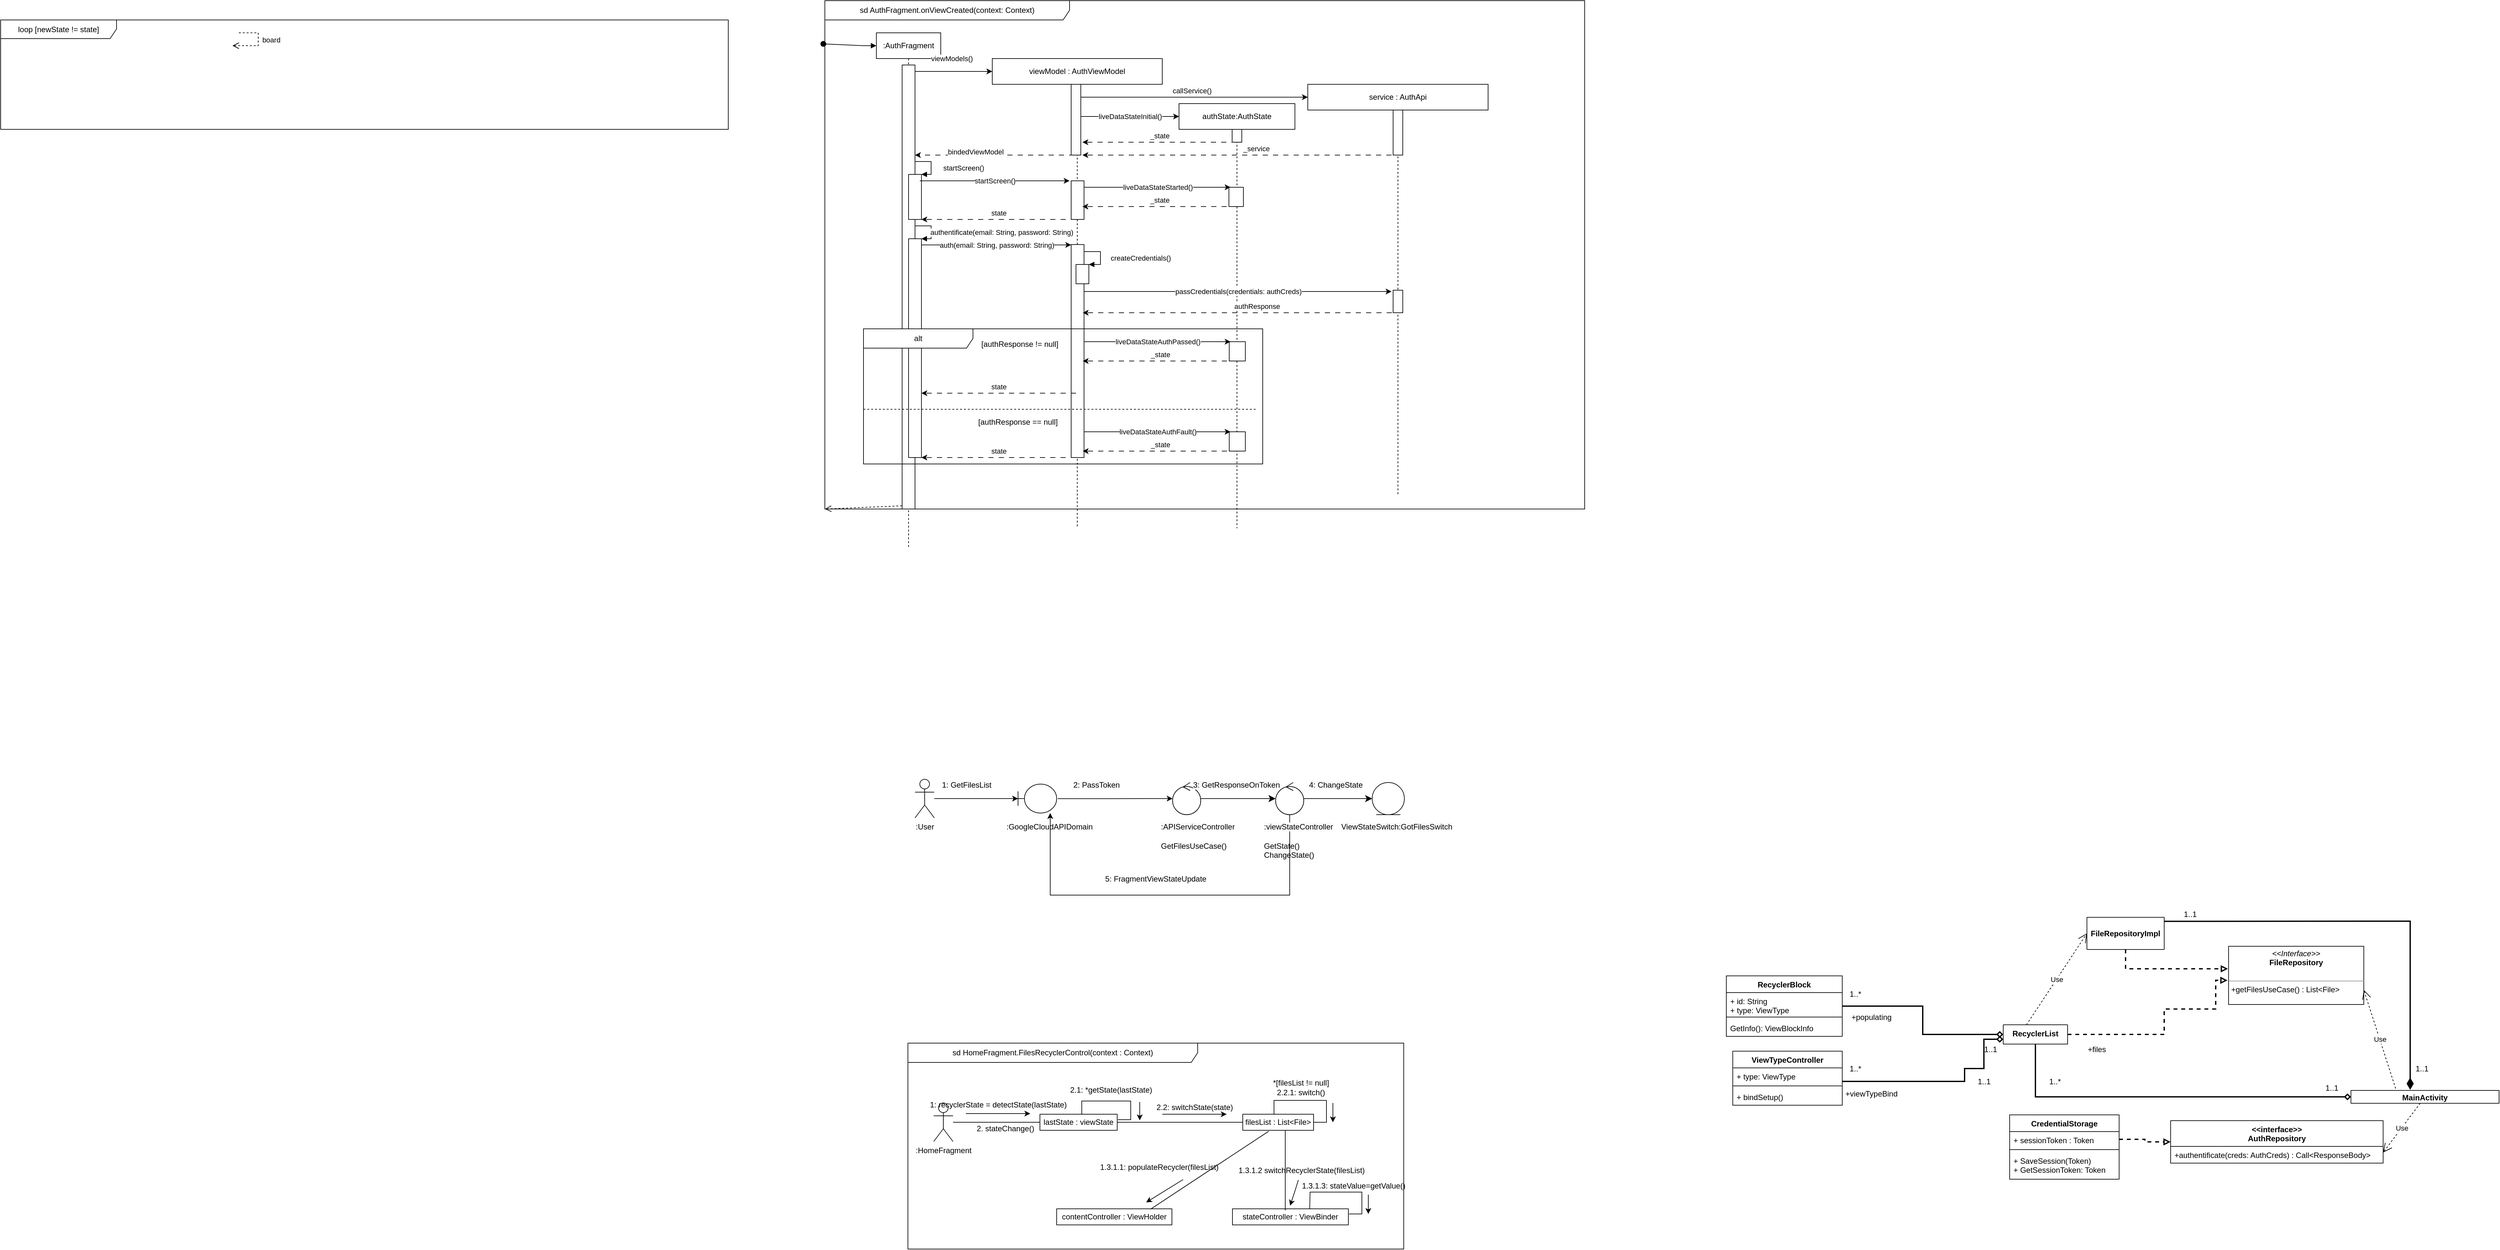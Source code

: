 <mxfile version="24.4.10" type="github">
  <diagram name="Страница — 1" id="xoXbsZnpp-vF64kwaRdj">
    <mxGraphModel dx="3114" dy="1683" grid="1" gridSize="10" guides="1" tooltips="1" connect="1" arrows="1" fold="1" page="1" pageScale="1" pageWidth="827" pageHeight="1169" math="0" shadow="0">
      <root>
        <mxCell id="0" />
        <mxCell id="1" parent="0" />
        <mxCell id="s2avc_tAZB6VK-7WS8gM-2" value=":AuthFragment" style="shape=umlLifeline;perimeter=lifelinePerimeter;whiteSpace=wrap;html=1;container=1;dropTarget=0;collapsible=0;recursiveResize=0;outlineConnect=0;portConstraint=eastwest;newEdgeStyle={&quot;curved&quot;:0,&quot;rounded&quot;:0};" parent="1" vertex="1">
          <mxGeometry x="-20" y="-1100" width="100" height="800" as="geometry" />
        </mxCell>
        <mxCell id="s2avc_tAZB6VK-7WS8gM-3" value="" style="html=1;points=[[0,0,0,0,5],[0,1,0,0,-5],[1,0,0,0,5],[1,1,0,0,-5]];perimeter=orthogonalPerimeter;outlineConnect=0;targetShapes=umlLifeline;portConstraint=eastwest;newEdgeStyle={&quot;curved&quot;:0,&quot;rounded&quot;:0};" parent="s2avc_tAZB6VK-7WS8gM-2" vertex="1">
          <mxGeometry x="40" y="50" width="20" height="690" as="geometry" />
        </mxCell>
        <mxCell id="s2avc_tAZB6VK-7WS8gM-7" value="" style="html=1;points=[[0,0,0,0,5],[0,1,0,0,-5],[1,0,0,0,5],[1,1,0,0,-5]];perimeter=orthogonalPerimeter;outlineConnect=0;targetShapes=umlLifeline;portConstraint=eastwest;newEdgeStyle={&quot;curved&quot;:0,&quot;rounded&quot;:0};" parent="s2avc_tAZB6VK-7WS8gM-2" vertex="1">
          <mxGeometry x="50" y="220" width="20" height="70" as="geometry" />
        </mxCell>
        <mxCell id="s2avc_tAZB6VK-7WS8gM-8" value="startScreen()" style="html=1;align=left;spacingLeft=2;endArrow=block;rounded=0;edgeStyle=orthogonalEdgeStyle;curved=0;rounded=0;" parent="s2avc_tAZB6VK-7WS8gM-2" source="s2avc_tAZB6VK-7WS8gM-3" edge="1">
          <mxGeometry x="0.167" y="15" relative="1" as="geometry">
            <mxPoint x="55" y="200" as="sourcePoint" />
            <Array as="points">
              <mxPoint x="85" y="200" />
              <mxPoint x="85" y="220" />
              <mxPoint x="70" y="220" />
            </Array>
            <mxPoint as="offset" />
            <mxPoint x="70" y="220" as="targetPoint" />
          </mxGeometry>
        </mxCell>
        <mxCell id="s2avc_tAZB6VK-7WS8gM-9" value="" style="html=1;verticalAlign=bottom;startArrow=oval;startFill=1;endArrow=block;startSize=8;curved=0;rounded=0;exitX=-0.002;exitY=0.085;exitDx=0;exitDy=0;exitPerimeter=0;" parent="1" source="s2avc_tAZB6VK-7WS8gM-10" edge="1">
          <mxGeometry width="60" relative="1" as="geometry">
            <mxPoint x="-100" y="-1050" as="sourcePoint" />
            <mxPoint x="-20" y="-1080" as="targetPoint" />
            <Array as="points">
              <mxPoint x="-40" y="-1080" />
            </Array>
          </mxGeometry>
        </mxCell>
        <mxCell id="s2avc_tAZB6VK-7WS8gM-10" value="sd AuthFragment.onViewCreated(context: Context)" style="shape=umlFrame;whiteSpace=wrap;html=1;pointerEvents=0;width=380;height=30;" parent="1" vertex="1">
          <mxGeometry x="-100" y="-1150" width="1180" height="790" as="geometry" />
        </mxCell>
        <mxCell id="s2avc_tAZB6VK-7WS8gM-11" value="viewModel : AuthViewModel" style="shape=umlLifeline;perimeter=lifelinePerimeter;whiteSpace=wrap;html=1;container=1;dropTarget=0;collapsible=0;recursiveResize=0;outlineConnect=0;portConstraint=eastwest;newEdgeStyle={&quot;curved&quot;:0,&quot;rounded&quot;:0};" parent="1" vertex="1">
          <mxGeometry x="160" y="-1060" width="264" height="730" as="geometry" />
        </mxCell>
        <mxCell id="s2avc_tAZB6VK-7WS8gM-4" value="" style="html=1;points=[[0,0,0,0,5],[0,1,0,0,-5],[1,0,0,0,5],[1,1,0,0,-5]];perimeter=orthogonalPerimeter;outlineConnect=0;targetShapes=umlLifeline;portConstraint=eastwest;newEdgeStyle={&quot;curved&quot;:0,&quot;rounded&quot;:0};" parent="s2avc_tAZB6VK-7WS8gM-11" vertex="1">
          <mxGeometry x="122.5" y="190" width="20" height="60" as="geometry" />
        </mxCell>
        <mxCell id="s2avc_tAZB6VK-7WS8gM-74" value="" style="html=1;points=[[0,0,0,0,5],[0,1,0,0,-5],[1,0,0,0,5],[1,1,0,0,-5]];perimeter=orthogonalPerimeter;outlineConnect=0;targetShapes=umlLifeline;portConstraint=eastwest;newEdgeStyle={&quot;curved&quot;:0,&quot;rounded&quot;:0};" parent="s2avc_tAZB6VK-7WS8gM-11" vertex="1">
          <mxGeometry x="122.5" y="289" width="20" height="331" as="geometry" />
        </mxCell>
        <mxCell id="s2avc_tAZB6VK-7WS8gM-78" value="" style="html=1;points=[[0,0,0,0,5],[0,1,0,0,-5],[1,0,0,0,5],[1,1,0,0,-5]];perimeter=orthogonalPerimeter;outlineConnect=0;targetShapes=umlLifeline;portConstraint=eastwest;newEdgeStyle={&quot;curved&quot;:0,&quot;rounded&quot;:0};" parent="s2avc_tAZB6VK-7WS8gM-11" vertex="1">
          <mxGeometry x="130" y="320" width="20" height="30" as="geometry" />
        </mxCell>
        <mxCell id="s2avc_tAZB6VK-7WS8gM-15" value="authState:AuthState" style="shape=umlLifeline;perimeter=lifelinePerimeter;whiteSpace=wrap;html=1;container=1;dropTarget=0;collapsible=0;recursiveResize=0;outlineConnect=0;portConstraint=eastwest;newEdgeStyle={&quot;curved&quot;:0,&quot;rounded&quot;:0};" parent="1" vertex="1">
          <mxGeometry x="450" y="-990" width="180" height="660" as="geometry" />
        </mxCell>
        <mxCell id="s2avc_tAZB6VK-7WS8gM-16" value="" style="html=1;points=[[0,0,0,0,5],[0,1,0,0,-5],[1,0,0,0,5],[1,1,0,0,-5]];perimeter=orthogonalPerimeter;outlineConnect=0;targetShapes=umlLifeline;portConstraint=eastwest;newEdgeStyle={&quot;curved&quot;:0,&quot;rounded&quot;:0};" parent="s2avc_tAZB6VK-7WS8gM-15" vertex="1">
          <mxGeometry x="77.5" y="130" width="22.5" height="30" as="geometry" />
        </mxCell>
        <mxCell id="s2avc_tAZB6VK-7WS8gM-63" value="" style="html=1;points=[[0,0,0,0,5],[0,1,0,0,-5],[1,0,0,0,5],[1,1,0,0,-5]];perimeter=orthogonalPerimeter;outlineConnect=0;targetShapes=umlLifeline;portConstraint=eastwest;newEdgeStyle={&quot;curved&quot;:0,&quot;rounded&quot;:0};" parent="s2avc_tAZB6VK-7WS8gM-15" vertex="1">
          <mxGeometry x="82.5" y="40" width="15" height="20" as="geometry" />
        </mxCell>
        <mxCell id="s2avc_tAZB6VK-7WS8gM-101" value="" style="html=1;points=[[0,0,0,0,5],[0,1,0,0,-5],[1,0,0,0,5],[1,1,0,0,-5]];perimeter=orthogonalPerimeter;outlineConnect=0;targetShapes=umlLifeline;portConstraint=eastwest;newEdgeStyle={&quot;curved&quot;:0,&quot;rounded&quot;:0};" parent="s2avc_tAZB6VK-7WS8gM-15" vertex="1">
          <mxGeometry x="78" y="370" width="25" height="30" as="geometry" />
        </mxCell>
        <mxCell id="s2avc_tAZB6VK-7WS8gM-102" value="liveDataStateAuthPassed()" style="endArrow=classic;html=1;rounded=0;" parent="s2avc_tAZB6VK-7WS8gM-15" edge="1">
          <mxGeometry width="50" height="50" relative="1" as="geometry">
            <mxPoint x="-147" y="370" as="sourcePoint" />
            <mxPoint x="80" y="370" as="targetPoint" />
            <Array as="points" />
          </mxGeometry>
        </mxCell>
        <mxCell id="s2avc_tAZB6VK-7WS8gM-103" value="_state" style="endArrow=classic;html=1;rounded=0;dashed=1;dashPattern=8 8;" parent="s2avc_tAZB6VK-7WS8gM-15" edge="1">
          <mxGeometry x="-0.002" y="-10" width="50" height="50" relative="1" as="geometry">
            <mxPoint x="90.5" y="400" as="sourcePoint" />
            <mxPoint x="-149.5" y="400" as="targetPoint" />
            <Array as="points">
              <mxPoint x="-59.5" y="400" />
            </Array>
            <mxPoint as="offset" />
          </mxGeometry>
        </mxCell>
        <mxCell id="s2avc_tAZB6VK-7WS8gM-87" value="" style="html=1;points=[[0,0,0,0,5],[0,1,0,0,-5],[1,0,0,0,5],[1,1,0,0,-5]];perimeter=orthogonalPerimeter;outlineConnect=0;targetShapes=umlLifeline;portConstraint=eastwest;newEdgeStyle={&quot;curved&quot;:0,&quot;rounded&quot;:0};" parent="s2avc_tAZB6VK-7WS8gM-15" vertex="1">
          <mxGeometry x="78" y="510" width="25" height="30" as="geometry" />
        </mxCell>
        <mxCell id="s2avc_tAZB6VK-7WS8gM-88" value="liveDataStateAuthFault()" style="endArrow=classic;html=1;rounded=0;" parent="s2avc_tAZB6VK-7WS8gM-15" edge="1">
          <mxGeometry width="50" height="50" relative="1" as="geometry">
            <mxPoint x="-147" y="510" as="sourcePoint" />
            <mxPoint x="80" y="510" as="targetPoint" />
            <Array as="points" />
          </mxGeometry>
        </mxCell>
        <mxCell id="s2avc_tAZB6VK-7WS8gM-89" value="_state" style="endArrow=classic;html=1;rounded=0;dashed=1;dashPattern=8 8;" parent="s2avc_tAZB6VK-7WS8gM-15" edge="1">
          <mxGeometry x="-0.002" y="-10" width="50" height="50" relative="1" as="geometry">
            <mxPoint x="90.5" y="540" as="sourcePoint" />
            <mxPoint x="-149.5" y="540" as="targetPoint" />
            <Array as="points">
              <mxPoint x="-59.5" y="540" />
            </Array>
            <mxPoint as="offset" />
          </mxGeometry>
        </mxCell>
        <mxCell id="s2avc_tAZB6VK-7WS8gM-19" value="service : AuthApi" style="shape=umlLifeline;perimeter=lifelinePerimeter;whiteSpace=wrap;html=1;container=1;dropTarget=0;collapsible=0;recursiveResize=0;outlineConnect=0;portConstraint=eastwest;newEdgeStyle={&quot;curved&quot;:0,&quot;rounded&quot;:0};" parent="1" vertex="1">
          <mxGeometry x="650" y="-1020" width="280" height="640" as="geometry" />
        </mxCell>
        <mxCell id="s2avc_tAZB6VK-7WS8gM-12" value="" style="html=1;points=[[0,0,0,0,5],[0,1,0,0,-5],[1,0,0,0,5],[1,1,0,0,-5]];perimeter=orthogonalPerimeter;outlineConnect=0;targetShapes=umlLifeline;portConstraint=eastwest;newEdgeStyle={&quot;curved&quot;:0,&quot;rounded&quot;:0};" parent="s2avc_tAZB6VK-7WS8gM-19" vertex="1">
          <mxGeometry x="132.5" y="40" width="15" height="70" as="geometry" />
        </mxCell>
        <mxCell id="s2avc_tAZB6VK-7WS8gM-80" value="" style="html=1;points=[[0,0,0,0,5],[0,1,0,0,-5],[1,0,0,0,5],[1,1,0,0,-5]];perimeter=orthogonalPerimeter;outlineConnect=0;targetShapes=umlLifeline;portConstraint=eastwest;newEdgeStyle={&quot;curved&quot;:0,&quot;rounded&quot;:0};" parent="s2avc_tAZB6VK-7WS8gM-19" vertex="1">
          <mxGeometry x="132.5" y="320" width="15" height="35" as="geometry" />
        </mxCell>
        <mxCell id="s2avc_tAZB6VK-7WS8gM-81" value="passCredentials(credentials: authCreds)" style="endArrow=classic;html=1;rounded=0;" parent="s2avc_tAZB6VK-7WS8gM-19" source="s2avc_tAZB6VK-7WS8gM-74" edge="1">
          <mxGeometry width="50" height="50" relative="1" as="geometry">
            <mxPoint x="-338" y="322" as="sourcePoint" />
            <mxPoint x="130" y="322" as="targetPoint" />
            <Array as="points">
              <mxPoint x="-205.5" y="322" />
            </Array>
          </mxGeometry>
        </mxCell>
        <mxCell id="s2avc_tAZB6VK-7WS8gM-31" value="loop [newState != state]" style="shape=umlFrame;whiteSpace=wrap;html=1;pointerEvents=0;width=180;height=29;" parent="1" vertex="1">
          <mxGeometry x="-1380" y="-1120" width="1130" height="170" as="geometry" />
        </mxCell>
        <mxCell id="s2avc_tAZB6VK-7WS8gM-34" value="" style="html=1;verticalAlign=bottom;endArrow=open;dashed=1;endSize=8;curved=0;rounded=0;exitX=0;exitY=1;exitDx=0;exitDy=-5;exitPerimeter=0;" parent="1" source="s2avc_tAZB6VK-7WS8gM-3" edge="1">
          <mxGeometry relative="1" as="geometry">
            <mxPoint x="-20" y="-360" as="sourcePoint" />
            <mxPoint x="-100" y="-360" as="targetPoint" />
            <mxPoint as="offset" />
          </mxGeometry>
        </mxCell>
        <mxCell id="s2avc_tAZB6VK-7WS8gM-35" value="viewModels()" style="edgeStyle=orthogonalEdgeStyle;rounded=0;orthogonalLoop=1;jettySize=auto;html=1;curved=0;" parent="1" source="s2avc_tAZB6VK-7WS8gM-3" edge="1">
          <mxGeometry x="-0.059" y="20" relative="1" as="geometry">
            <mxPoint x="160" y="-1040" as="targetPoint" />
            <Array as="points">
              <mxPoint x="30" y="-1040" />
              <mxPoint x="30" y="-1040" />
            </Array>
            <mxPoint as="offset" />
          </mxGeometry>
        </mxCell>
        <mxCell id="s2avc_tAZB6VK-7WS8gM-37" value="" style="edgeStyle=orthogonalEdgeStyle;rounded=0;orthogonalLoop=1;jettySize=auto;html=1;" parent="1" source="s2avc_tAZB6VK-7WS8gM-38" target="s2avc_tAZB6VK-7WS8gM-39" edge="1">
          <mxGeometry relative="1" as="geometry" />
        </mxCell>
        <mxCell id="s2avc_tAZB6VK-7WS8gM-38" value=":User" style="shape=umlActor;verticalLabelPosition=bottom;verticalAlign=top;html=1;outlineConnect=0;" parent="1" vertex="1">
          <mxGeometry x="40" y="60" width="30" height="60" as="geometry" />
        </mxCell>
        <mxCell id="s2avc_tAZB6VK-7WS8gM-39" value="" style="shape=umlBoundary;whiteSpace=wrap;html=1;" parent="1" vertex="1">
          <mxGeometry x="200" y="67.5" width="60" height="45" as="geometry" />
        </mxCell>
        <mxCell id="s2avc_tAZB6VK-7WS8gM-40" value="" style="ellipse;shape=umlEntity;whiteSpace=wrap;html=1;" parent="1" vertex="1">
          <mxGeometry x="750" y="65" width="50" height="50" as="geometry" />
        </mxCell>
        <mxCell id="s2avc_tAZB6VK-7WS8gM-41" value="" style="edgeStyle=none;curved=1;rounded=0;orthogonalLoop=1;jettySize=auto;html=1;fontSize=12;startSize=8;endSize=8;" parent="1" source="s2avc_tAZB6VK-7WS8gM-42" target="s2avc_tAZB6VK-7WS8gM-53" edge="1">
          <mxGeometry relative="1" as="geometry" />
        </mxCell>
        <mxCell id="s2avc_tAZB6VK-7WS8gM-42" value="" style="ellipse;shape=umlControl;whiteSpace=wrap;html=1;" parent="1" vertex="1">
          <mxGeometry x="440" y="65" width="43.75" height="50" as="geometry" />
        </mxCell>
        <mxCell id="s2avc_tAZB6VK-7WS8gM-43" value="&lt;span style=&quot;color: rgb(0, 0, 0); font-family: Helvetica; font-size: 12px; font-style: normal; font-variant-ligatures: normal; font-variant-caps: normal; font-weight: 400; letter-spacing: normal; orphans: 2; text-align: center; text-indent: 0px; text-transform: none; widows: 2; word-spacing: 0px; -webkit-text-stroke-width: 0px; background-color: rgb(251, 251, 251); text-decoration-thickness: initial; text-decoration-style: initial; text-decoration-color: initial; float: none; display: inline !important;&quot;&gt;2: PassToken&lt;/span&gt;&lt;div&gt;&lt;span style=&quot;color: rgb(0, 0, 0); font-family: Helvetica; font-size: 12px; font-style: normal; font-variant-ligatures: normal; font-variant-caps: normal; font-weight: 400; letter-spacing: normal; orphans: 2; text-align: center; text-indent: 0px; text-transform: none; widows: 2; word-spacing: 0px; -webkit-text-stroke-width: 0px; background-color: rgb(251, 251, 251); text-decoration-thickness: initial; text-decoration-style: initial; text-decoration-color: initial; float: none; display: inline !important;&quot;&gt;&lt;br&gt;&lt;/span&gt;&lt;/div&gt;" style="text;whiteSpace=wrap;html=1;" parent="1" vertex="1">
          <mxGeometry x="284" y="55" width="130" height="30" as="geometry" />
        </mxCell>
        <mxCell id="s2avc_tAZB6VK-7WS8gM-44" value="&lt;span style=&quot;color: rgb(0, 0, 0); font-family: Helvetica; font-size: 12px; font-style: normal; font-variant-ligatures: normal; font-variant-caps: normal; font-weight: 400; letter-spacing: normal; orphans: 2; text-align: center; text-indent: 0px; text-transform: none; widows: 2; word-spacing: 0px; -webkit-text-stroke-width: 0px; background-color: rgb(251, 251, 251); text-decoration-thickness: initial; text-decoration-style: initial; text-decoration-color: initial; float: none; display: inline !important;&quot;&gt;1: GetFilesList&lt;/span&gt;" style="text;whiteSpace=wrap;html=1;" parent="1" vertex="1">
          <mxGeometry x="80" y="55" width="120" height="30" as="geometry" />
        </mxCell>
        <mxCell id="s2avc_tAZB6VK-7WS8gM-45" value="&lt;span style=&quot;color: rgb(0, 0, 0); font-family: Helvetica; font-size: 12px; font-style: normal; font-variant-ligatures: normal; font-variant-caps: normal; font-weight: 400; letter-spacing: normal; orphans: 2; text-align: center; text-indent: 0px; text-transform: none; widows: 2; word-spacing: 0px; -webkit-text-stroke-width: 0px; background-color: rgb(251, 251, 251); text-decoration-thickness: initial; text-decoration-style: initial; text-decoration-color: initial; float: none; display: inline !important;&quot;&gt;3: GetResponseOnToken&lt;/span&gt;" style="text;whiteSpace=wrap;html=1;" parent="1" vertex="1">
          <mxGeometry x="470" y="55" width="140" height="30" as="geometry" />
        </mxCell>
        <mxCell id="s2avc_tAZB6VK-7WS8gM-46" value="" style="edgeStyle=orthogonalEdgeStyle;rounded=0;orthogonalLoop=1;jettySize=auto;html=1;exitX=1.029;exitY=0.502;exitDx=0;exitDy=0;exitPerimeter=0;" parent="1" source="s2avc_tAZB6VK-7WS8gM-39" target="s2avc_tAZB6VK-7WS8gM-42" edge="1">
          <mxGeometry relative="1" as="geometry">
            <mxPoint x="470" y="90" as="sourcePoint" />
          </mxGeometry>
        </mxCell>
        <mxCell id="s2avc_tAZB6VK-7WS8gM-47" value="&lt;span style=&quot;color: rgb(0, 0, 0); font-family: Helvetica; font-size: 12px; font-style: normal; font-variant-ligatures: normal; font-variant-caps: normal; font-weight: 400; letter-spacing: normal; orphans: 2; text-align: center; text-indent: 0px; text-transform: none; widows: 2; word-spacing: 0px; -webkit-text-stroke-width: 0px; background-color: rgb(251, 251, 251); text-decoration-thickness: initial; text-decoration-style: initial; text-decoration-color: initial; float: none; display: inline !important;&quot;&gt;GetState()&lt;br&gt;ChangeState()&lt;br&gt;&lt;/span&gt;" style="text;whiteSpace=wrap;html=1;" parent="1" vertex="1">
          <mxGeometry x="580" y="150" width="90" height="30" as="geometry" />
        </mxCell>
        <mxCell id="s2avc_tAZB6VK-7WS8gM-48" value="&lt;div style=&quot;text-align: center;&quot;&gt;&lt;span style=&quot;background-color: initial;&quot;&gt;:GoogleCloudAPIDomain&lt;/span&gt;&lt;/div&gt;&lt;div style=&quot;text-align: center;&quot;&gt;&lt;span style=&quot;background-color: initial;&quot;&gt;&lt;br&gt;&lt;/span&gt;&lt;/div&gt;&lt;div style=&quot;text-align: center;&quot;&gt;&lt;span style=&quot;background-color: initial;&quot;&gt;&lt;br&gt;&lt;/span&gt;&lt;/div&gt;&lt;div style=&quot;text-align: center;&quot;&gt;&lt;span style=&quot;background-color: initial;&quot;&gt;&lt;br&gt;&lt;/span&gt;&lt;/div&gt;" style="text;whiteSpace=wrap;html=1;" parent="1" vertex="1">
          <mxGeometry x="180" y="120" width="150" height="40" as="geometry" />
        </mxCell>
        <mxCell id="s2avc_tAZB6VK-7WS8gM-49" value="&lt;span style=&quot;color: rgb(0, 0, 0); font-family: Helvetica; font-size: 12px; font-style: normal; font-variant-ligatures: normal; font-variant-caps: normal; font-weight: 400; letter-spacing: normal; orphans: 2; text-align: center; text-indent: 0px; text-transform: none; widows: 2; word-spacing: 0px; -webkit-text-stroke-width: 0px; background-color: rgb(251, 251, 251); text-decoration-thickness: initial; text-decoration-style: initial; text-decoration-color: initial; float: none; display: inline !important;&quot;&gt;:APIService&lt;/span&gt;&lt;span style=&quot;text-align: center;&quot;&gt;Controller&lt;/span&gt;" style="text;whiteSpace=wrap;html=1;" parent="1" vertex="1">
          <mxGeometry x="420" y="120" width="120" height="40" as="geometry" />
        </mxCell>
        <mxCell id="s2avc_tAZB6VK-7WS8gM-50" value="&lt;span style=&quot;color: rgb(0, 0, 0); font-family: Helvetica; font-size: 12px; font-style: normal; font-variant-ligatures: normal; font-variant-caps: normal; font-weight: 400; letter-spacing: normal; orphans: 2; text-align: center; text-indent: 0px; text-transform: none; widows: 2; word-spacing: 0px; -webkit-text-stroke-width: 0px; background-color: rgb(251, 251, 251); text-decoration-thickness: initial; text-decoration-style: initial; text-decoration-color: initial; float: none; display: inline !important;&quot;&gt;ViewStateSwitch:GotFilesSwitch&lt;/span&gt;" style="text;whiteSpace=wrap;html=1;" parent="1" vertex="1">
          <mxGeometry x="700" y="120" width="100" height="40" as="geometry" />
        </mxCell>
        <mxCell id="s2avc_tAZB6VK-7WS8gM-51" value="" style="edgeStyle=none;curved=1;rounded=0;orthogonalLoop=1;jettySize=auto;html=1;fontSize=12;startSize=8;endSize=8;" parent="1" source="s2avc_tAZB6VK-7WS8gM-53" target="s2avc_tAZB6VK-7WS8gM-40" edge="1">
          <mxGeometry relative="1" as="geometry" />
        </mxCell>
        <mxCell id="s2avc_tAZB6VK-7WS8gM-52" style="edgeStyle=orthogonalEdgeStyle;rounded=0;orthogonalLoop=1;jettySize=auto;html=1;" parent="1" source="s2avc_tAZB6VK-7WS8gM-53" target="s2avc_tAZB6VK-7WS8gM-39" edge="1">
          <mxGeometry relative="1" as="geometry">
            <mxPoint x="250" y="230" as="targetPoint" />
            <Array as="points">
              <mxPoint x="622" y="240" />
              <mxPoint x="250" y="240" />
            </Array>
          </mxGeometry>
        </mxCell>
        <mxCell id="s2avc_tAZB6VK-7WS8gM-53" value="" style="ellipse;shape=umlControl;whiteSpace=wrap;html=1;" parent="1" vertex="1">
          <mxGeometry x="600" y="65" width="43.75" height="50" as="geometry" />
        </mxCell>
        <mxCell id="s2avc_tAZB6VK-7WS8gM-54" value="&lt;span style=&quot;color: rgb(0, 0, 0); font-family: Helvetica; font-size: 12px; font-style: normal; font-variant-ligatures: normal; font-variant-caps: normal; font-weight: 400; letter-spacing: normal; orphans: 2; text-align: center; text-indent: 0px; text-transform: none; widows: 2; word-spacing: 0px; -webkit-text-stroke-width: 0px; background-color: rgb(251, 251, 251); text-decoration-thickness: initial; text-decoration-style: initial; text-decoration-color: initial; float: none; display: inline !important;&quot;&gt;4: ChangeState&lt;/span&gt;" style="text;whiteSpace=wrap;html=1;" parent="1" vertex="1">
          <mxGeometry x="650" y="55" width="130" height="30" as="geometry" />
        </mxCell>
        <mxCell id="s2avc_tAZB6VK-7WS8gM-55" value="&lt;span style=&quot;color: rgb(0, 0, 0); font-family: Helvetica; font-size: 12px; font-style: normal; font-variant-ligatures: normal; font-variant-caps: normal; font-weight: 400; letter-spacing: normal; orphans: 2; text-align: center; text-indent: 0px; text-transform: none; widows: 2; word-spacing: 0px; -webkit-text-stroke-width: 0px; background-color: rgb(251, 251, 251); text-decoration-thickness: initial; text-decoration-style: initial; text-decoration-color: initial; float: none; display: inline !important;&quot;&gt;:viewStateController&lt;/span&gt;" style="text;whiteSpace=wrap;html=1;" parent="1" vertex="1">
          <mxGeometry x="580" y="120" width="120" height="40" as="geometry" />
        </mxCell>
        <mxCell id="s2avc_tAZB6VK-7WS8gM-56" value="&lt;span style=&quot;color: rgb(0, 0, 0); font-family: Helvetica; font-size: 12px; font-style: normal; font-variant-ligatures: normal; font-variant-caps: normal; font-weight: 400; letter-spacing: normal; orphans: 2; text-align: center; text-indent: 0px; text-transform: none; widows: 2; word-spacing: 0px; -webkit-text-stroke-width: 0px; background-color: rgb(251, 251, 251); text-decoration-thickness: initial; text-decoration-style: initial; text-decoration-color: initial; float: none; display: inline !important;&quot;&gt;GetFilesUseCase()&lt;br&gt;&lt;/span&gt;" style="text;whiteSpace=wrap;html=1;" parent="1" vertex="1">
          <mxGeometry x="420" y="150" width="90" height="30" as="geometry" />
        </mxCell>
        <mxCell id="s2avc_tAZB6VK-7WS8gM-57" value="5: FragmentViewStateUpdate" style="text;strokeColor=none;align=center;fillColor=none;html=1;verticalAlign=middle;whiteSpace=wrap;rounded=0;" parent="1" vertex="1">
          <mxGeometry x="324" y="180" width="180" height="70" as="geometry" />
        </mxCell>
        <mxCell id="s2avc_tAZB6VK-7WS8gM-60" value="bindedViewModel" style="edgeStyle=orthogonalEdgeStyle;rounded=0;orthogonalLoop=1;jettySize=auto;html=1;curved=0;dashed=1;dashPattern=8 8;exitX=0;exitY=1;exitDx=0;exitDy=-5;exitPerimeter=0;" parent="1" source="s2avc_tAZB6VK-7WS8gM-58" target="s2avc_tAZB6VK-7WS8gM-3" edge="1">
          <mxGeometry x="0.248" y="-5" relative="1" as="geometry">
            <Array as="points">
              <mxPoint x="283" y="-910" />
            </Array>
            <mxPoint x="1" as="offset" />
          </mxGeometry>
        </mxCell>
        <mxCell id="s2avc_tAZB6VK-7WS8gM-58" value="" style="html=1;points=[[0,0,0,0,5],[0,1,0,0,-5],[1,0,0,0,5],[1,1,0,0,-5]];perimeter=orthogonalPerimeter;outlineConnect=0;targetShapes=umlLifeline;portConstraint=eastwest;newEdgeStyle={&quot;curved&quot;:0,&quot;rounded&quot;:0};" parent="1" vertex="1">
          <mxGeometry x="282.5" y="-1020" width="15" height="110" as="geometry" />
        </mxCell>
        <mxCell id="s2avc_tAZB6VK-7WS8gM-6" value="board" style="html=1;verticalAlign=bottom;endArrow=open;dashed=1;endSize=8;curved=0;rounded=0;" parent="1" edge="1">
          <mxGeometry x="0.111" y="-20" relative="1" as="geometry">
            <mxPoint x="-1010" y="-1100" as="sourcePoint" />
            <mxPoint x="-1020" y="-1080" as="targetPoint" />
            <Array as="points">
              <mxPoint x="-1000" y="-1100" />
              <mxPoint x="-980" y="-1100" />
              <mxPoint x="-980" y="-1090" />
              <mxPoint x="-980" y="-1080" />
            </Array>
            <mxPoint x="20" y="20" as="offset" />
          </mxGeometry>
        </mxCell>
        <mxCell id="s2avc_tAZB6VK-7WS8gM-62" value="liveDataStateInitial()" style="endArrow=classic;html=1;rounded=0;" parent="1" edge="1">
          <mxGeometry width="50" height="50" relative="1" as="geometry">
            <mxPoint x="297.5" y="-970" as="sourcePoint" />
            <mxPoint x="450" y="-970" as="targetPoint" />
            <Array as="points">
              <mxPoint x="430" y="-970" />
            </Array>
          </mxGeometry>
        </mxCell>
        <mxCell id="s2avc_tAZB6VK-7WS8gM-64" value="_state" style="endArrow=classic;html=1;rounded=0;dashed=1;dashPattern=8 8;" parent="1" source="s2avc_tAZB6VK-7WS8gM-15" edge="1">
          <mxGeometry x="-0.002" y="-10" width="50" height="50" relative="1" as="geometry">
            <mxPoint x="338" y="-880" as="sourcePoint" />
            <mxPoint x="300" y="-930" as="targetPoint" />
            <Array as="points">
              <mxPoint x="390" y="-930" />
            </Array>
            <mxPoint as="offset" />
          </mxGeometry>
        </mxCell>
        <mxCell id="s2avc_tAZB6VK-7WS8gM-65" value="callService()" style="endArrow=classic;html=1;rounded=0;" parent="1" edge="1">
          <mxGeometry x="-0.021" y="10" width="50" height="50" relative="1" as="geometry">
            <mxPoint x="297.5" y="-1000" as="sourcePoint" />
            <mxPoint x="650" y="-1000" as="targetPoint" />
            <Array as="points">
              <mxPoint x="430" y="-1000" />
            </Array>
            <mxPoint as="offset" />
          </mxGeometry>
        </mxCell>
        <mxCell id="s2avc_tAZB6VK-7WS8gM-66" value="_service" style="endArrow=classic;html=1;rounded=0;dashed=1;dashPattern=8 8;" parent="1" edge="1">
          <mxGeometry x="-0.125" y="-10" width="50" height="50" relative="1" as="geometry">
            <mxPoint x="780" y="-910" as="sourcePoint" />
            <mxPoint x="300" y="-910" as="targetPoint" />
            <Array as="points">
              <mxPoint x="630" y="-910" />
            </Array>
            <mxPoint as="offset" />
          </mxGeometry>
        </mxCell>
        <mxCell id="s2avc_tAZB6VK-7WS8gM-67" value="startScreen()" style="endArrow=classic;html=1;rounded=0;" parent="1" edge="1">
          <mxGeometry width="50" height="50" relative="1" as="geometry">
            <mxPoint x="47.5" y="-870" as="sourcePoint" />
            <mxPoint x="280" y="-870" as="targetPoint" />
            <Array as="points">
              <mxPoint x="180" y="-870" />
            </Array>
          </mxGeometry>
        </mxCell>
        <mxCell id="s2avc_tAZB6VK-7WS8gM-69" value="liveDataStateStarted()" style="endArrow=classic;html=1;rounded=0;" parent="1" edge="1">
          <mxGeometry width="50" height="50" relative="1" as="geometry">
            <mxPoint x="303" y="-860" as="sourcePoint" />
            <mxPoint x="530" y="-860" as="targetPoint" />
            <Array as="points">
              <mxPoint x="435.5" y="-860" />
            </Array>
          </mxGeometry>
        </mxCell>
        <mxCell id="s2avc_tAZB6VK-7WS8gM-70" value="_state" style="endArrow=classic;html=1;rounded=0;dashed=1;dashPattern=8 8;" parent="1" edge="1">
          <mxGeometry x="-0.002" y="-10" width="50" height="50" relative="1" as="geometry">
            <mxPoint x="540" y="-830" as="sourcePoint" />
            <mxPoint x="300" y="-830" as="targetPoint" />
            <Array as="points">
              <mxPoint x="390" y="-830" />
            </Array>
            <mxPoint as="offset" />
          </mxGeometry>
        </mxCell>
        <mxCell id="s2avc_tAZB6VK-7WS8gM-71" value="state" style="endArrow=classic;html=1;rounded=0;dashed=1;dashPattern=8 8;" parent="1" edge="1">
          <mxGeometry x="-0.002" y="-10" width="50" height="50" relative="1" as="geometry">
            <mxPoint x="290" y="-810" as="sourcePoint" />
            <mxPoint x="50" y="-810" as="targetPoint" />
            <Array as="points">
              <mxPoint x="140" y="-810" />
            </Array>
            <mxPoint as="offset" />
          </mxGeometry>
        </mxCell>
        <mxCell id="s2avc_tAZB6VK-7WS8gM-72" value="" style="html=1;points=[[0,0,0,0,5],[0,1,0,0,-5],[1,0,0,0,5],[1,1,0,0,-5]];perimeter=orthogonalPerimeter;outlineConnect=0;targetShapes=umlLifeline;portConstraint=eastwest;newEdgeStyle={&quot;curved&quot;:0,&quot;rounded&quot;:0};" parent="1" vertex="1">
          <mxGeometry x="30" y="-780" width="20" height="340" as="geometry" />
        </mxCell>
        <mxCell id="s2avc_tAZB6VK-7WS8gM-73" value="authentificate(email: String, password: String)" style="html=1;align=left;spacingLeft=2;endArrow=block;rounded=0;edgeStyle=orthogonalEdgeStyle;curved=0;rounded=0;" parent="1" edge="1">
          <mxGeometry x="0.167" y="-5" relative="1" as="geometry">
            <mxPoint x="40" y="-800" as="sourcePoint" />
            <Array as="points">
              <mxPoint x="65" y="-800" />
              <mxPoint x="65" y="-780" />
              <mxPoint x="50" y="-780" />
            </Array>
            <mxPoint as="offset" />
            <mxPoint x="50" y="-780" as="targetPoint" />
          </mxGeometry>
        </mxCell>
        <mxCell id="s2avc_tAZB6VK-7WS8gM-77" value="auth&lt;span style=&quot;text-align: left;&quot;&gt;(email: String, password: String)&lt;/span&gt;" style="endArrow=classic;html=1;rounded=0;" parent="1" edge="1">
          <mxGeometry width="50" height="50" relative="1" as="geometry">
            <mxPoint x="50" y="-770.42" as="sourcePoint" />
            <mxPoint x="282.5" y="-770.42" as="targetPoint" />
            <Array as="points">
              <mxPoint x="182.5" y="-770.42" />
            </Array>
          </mxGeometry>
        </mxCell>
        <mxCell id="s2avc_tAZB6VK-7WS8gM-79" value="createCredentials()" style="html=1;align=left;spacingLeft=2;endArrow=block;rounded=0;edgeStyle=orthogonalEdgeStyle;curved=0;rounded=0;" parent="1" target="s2avc_tAZB6VK-7WS8gM-78" edge="1">
          <mxGeometry x="0.111" y="12" relative="1" as="geometry">
            <mxPoint x="302.97" y="-760" as="sourcePoint" />
            <Array as="points">
              <mxPoint x="328" y="-760" />
              <mxPoint x="328" y="-740" />
            </Array>
            <mxPoint as="offset" />
            <mxPoint x="312.97" y="-740" as="targetPoint" />
          </mxGeometry>
        </mxCell>
        <mxCell id="s2avc_tAZB6VK-7WS8gM-82" value="authResponse" style="endArrow=classic;html=1;rounded=0;dashed=1;dashPattern=8 8;" parent="1" edge="1">
          <mxGeometry x="-0.125" y="-10" width="50" height="50" relative="1" as="geometry">
            <mxPoint x="780.5" y="-665" as="sourcePoint" />
            <mxPoint x="300.5" y="-665" as="targetPoint" />
            <Array as="points">
              <mxPoint x="630.5" y="-665" />
            </Array>
            <mxPoint as="offset" />
          </mxGeometry>
        </mxCell>
        <mxCell id="s2avc_tAZB6VK-7WS8gM-96" value="alt" style="shape=umlFrame;whiteSpace=wrap;html=1;pointerEvents=0;recursiveResize=0;container=1;collapsible=0;width=170;" parent="1" vertex="1">
          <mxGeometry x="-40" y="-640" width="620" height="210" as="geometry" />
        </mxCell>
        <mxCell id="s2avc_tAZB6VK-7WS8gM-97" value="[authResponse != null]" style="text;html=1;" parent="s2avc_tAZB6VK-7WS8gM-96" vertex="1">
          <mxGeometry width="100" height="20" relative="1" as="geometry">
            <mxPoint x="181" y="10" as="offset" />
          </mxGeometry>
        </mxCell>
        <mxCell id="s2avc_tAZB6VK-7WS8gM-98" value="" style="line;strokeWidth=1;dashed=1;labelPosition=center;verticalLabelPosition=bottom;align=left;verticalAlign=top;spacingLeft=20;spacingTop=15;html=1;whiteSpace=wrap;" parent="s2avc_tAZB6VK-7WS8gM-96" vertex="1">
          <mxGeometry y="120" width="610" height="10" as="geometry" />
        </mxCell>
        <mxCell id="s2avc_tAZB6VK-7WS8gM-104" value="&lt;span style=&quot;text-align: left; text-wrap: nowrap;&quot;&gt;[authResponse == null]&lt;/span&gt;" style="text;html=1;align=center;verticalAlign=middle;whiteSpace=wrap;rounded=0;" parent="s2avc_tAZB6VK-7WS8gM-96" vertex="1">
          <mxGeometry x="210" y="130" width="60" height="30" as="geometry" />
        </mxCell>
        <mxCell id="s2avc_tAZB6VK-7WS8gM-105" value="state" style="endArrow=classic;html=1;rounded=0;dashed=1;dashPattern=8 8;" parent="s2avc_tAZB6VK-7WS8gM-96" edge="1">
          <mxGeometry x="-0.002" y="-10" width="50" height="50" relative="1" as="geometry">
            <mxPoint x="330" y="200" as="sourcePoint" />
            <mxPoint x="90" y="200" as="targetPoint" />
            <Array as="points">
              <mxPoint x="180" y="200" />
            </Array>
            <mxPoint as="offset" />
          </mxGeometry>
        </mxCell>
        <mxCell id="s2avc_tAZB6VK-7WS8gM-100" value="state" style="endArrow=classic;html=1;rounded=0;dashed=1;dashPattern=8 8;" parent="1" edge="1">
          <mxGeometry x="-0.002" y="-10" width="50" height="50" relative="1" as="geometry">
            <mxPoint x="290" y="-540" as="sourcePoint" />
            <mxPoint x="50" y="-540" as="targetPoint" />
            <Array as="points">
              <mxPoint x="140" y="-540" />
            </Array>
            <mxPoint as="offset" />
          </mxGeometry>
        </mxCell>
        <mxCell id="eCLAfp3_gRA6acdrNwrI-2" value="sd HomeFragment.FilesRecyclerControl(context : Context)" style="shape=umlFrame;whiteSpace=wrap;html=1;pointerEvents=0;width=450;height=30;" vertex="1" parent="1">
          <mxGeometry x="29" y="470" width="770" height="320" as="geometry" />
        </mxCell>
        <mxCell id="eCLAfp3_gRA6acdrNwrI-3" value=":HomeFragment" style="shape=umlActor;verticalLabelPosition=bottom;verticalAlign=top;html=1;" vertex="1" parent="1">
          <mxGeometry x="69" y="563" width="30" height="60" as="geometry" />
        </mxCell>
        <mxCell id="eCLAfp3_gRA6acdrNwrI-4" value="filesList : List&amp;lt;File&amp;gt;" style="html=1;whiteSpace=wrap;" vertex="1" parent="1">
          <mxGeometry x="549" y="580.5" width="110" height="25" as="geometry" />
        </mxCell>
        <mxCell id="eCLAfp3_gRA6acdrNwrI-5" value="" style="line;strokeWidth=1;fillColor=none;align=left;verticalAlign=middle;spacingTop=-1;spacingLeft=3;spacingRight=3;rotatable=0;labelPosition=right;points=[];portConstraint=eastwest;strokeColor=inherit;" vertex="1" parent="1">
          <mxGeometry x="349" y="589" width="200" height="8" as="geometry" />
        </mxCell>
        <mxCell id="eCLAfp3_gRA6acdrNwrI-6" value="lastState : viewState" style="html=1;whiteSpace=wrap;" vertex="1" parent="1">
          <mxGeometry x="234" y="580.5" width="120" height="25" as="geometry" />
        </mxCell>
        <mxCell id="eCLAfp3_gRA6acdrNwrI-7" value="stateController : ViewBinder" style="html=1;whiteSpace=wrap;" vertex="1" parent="1">
          <mxGeometry x="533" y="727.5" width="180" height="25" as="geometry" />
        </mxCell>
        <mxCell id="eCLAfp3_gRA6acdrNwrI-8" value="contentController : ViewHolder" style="html=1;whiteSpace=wrap;" vertex="1" parent="1">
          <mxGeometry x="260" y="727.5" width="179" height="25" as="geometry" />
        </mxCell>
        <mxCell id="eCLAfp3_gRA6acdrNwrI-9" value="&amp;nbsp;" style="text;html=1;align=center;verticalAlign=middle;resizable=0;points=[];autosize=1;strokeColor=none;fillColor=none;" vertex="1" parent="1">
          <mxGeometry x="340" y="559" width="30" height="30" as="geometry" />
        </mxCell>
        <mxCell id="eCLAfp3_gRA6acdrNwrI-10" style="edgeStyle=orthogonalEdgeStyle;rounded=0;orthogonalLoop=1;jettySize=auto;html=1;entryX=1;entryY=0.5;entryDx=0;entryDy=0;endArrow=none;endFill=0;" edge="1" parent="1" source="eCLAfp3_gRA6acdrNwrI-11" target="eCLAfp3_gRA6acdrNwrI-4">
          <mxGeometry relative="1" as="geometry">
            <Array as="points">
              <mxPoint x="679" y="559" />
              <mxPoint x="679" y="593" />
            </Array>
          </mxGeometry>
        </mxCell>
        <mxCell id="eCLAfp3_gRA6acdrNwrI-11" value="" style="line;strokeWidth=1;fillColor=none;align=left;verticalAlign=middle;spacingTop=-1;spacingLeft=3;spacingRight=3;rotatable=0;labelPosition=right;points=[];portConstraint=eastwest;strokeColor=inherit;" vertex="1" parent="1">
          <mxGeometry x="619" y="555" width="40" height="8" as="geometry" />
        </mxCell>
        <mxCell id="eCLAfp3_gRA6acdrNwrI-12" style="edgeStyle=orthogonalEdgeStyle;rounded=0;orthogonalLoop=1;jettySize=auto;html=1;endArrow=none;endFill=0;entryX=0.441;entryY=0.013;entryDx=0;entryDy=0;entryPerimeter=0;" edge="1" parent="1" source="eCLAfp3_gRA6acdrNwrI-11" target="eCLAfp3_gRA6acdrNwrI-4">
          <mxGeometry relative="1" as="geometry">
            <mxPoint x="599" y="563" as="targetPoint" />
          </mxGeometry>
        </mxCell>
        <mxCell id="eCLAfp3_gRA6acdrNwrI-13" value="" style="edgeStyle=none;orthogonalLoop=1;jettySize=auto;html=1;rounded=0;" edge="1" parent="1">
          <mxGeometry width="100" relative="1" as="geometry">
            <mxPoint x="689" y="563" as="sourcePoint" />
            <mxPoint x="689" y="593" as="targetPoint" />
            <Array as="points" />
          </mxGeometry>
        </mxCell>
        <mxCell id="eCLAfp3_gRA6acdrNwrI-14" value="" style="line;strokeWidth=1;fillColor=none;align=left;verticalAlign=middle;spacingTop=-1;spacingLeft=3;spacingRight=3;rotatable=0;labelPosition=right;points=[];portConstraint=eastwest;strokeColor=inherit;direction=south;" vertex="1" parent="1">
          <mxGeometry x="587" y="605.5" width="56" height="124.5" as="geometry" />
        </mxCell>
        <mxCell id="eCLAfp3_gRA6acdrNwrI-15" value="" style="edgeStyle=none;orthogonalLoop=1;jettySize=auto;html=1;rounded=0;entryX=0.815;entryY=0.022;entryDx=0;entryDy=0;entryPerimeter=0;exitX=0.367;exitY=1.056;exitDx=0;exitDy=0;exitPerimeter=0;endArrow=none;endFill=0;strokeWidth=1;" edge="1" parent="1" source="eCLAfp3_gRA6acdrNwrI-4" target="eCLAfp3_gRA6acdrNwrI-8">
          <mxGeometry width="100" relative="1" as="geometry">
            <mxPoint x="409" y="640" as="sourcePoint" />
            <mxPoint x="509" y="640" as="targetPoint" />
            <Array as="points" />
          </mxGeometry>
        </mxCell>
        <mxCell id="eCLAfp3_gRA6acdrNwrI-16" value="" style="edgeStyle=none;orthogonalLoop=1;jettySize=auto;html=1;rounded=0;" edge="1" parent="1" source="eCLAfp3_gRA6acdrNwrI-28">
          <mxGeometry width="100" relative="1" as="geometry">
            <mxPoint x="610" y="690" as="sourcePoint" />
            <mxPoint x="622.5" y="722.5" as="targetPoint" />
            <Array as="points">
              <mxPoint x="630" y="700" />
            </Array>
          </mxGeometry>
        </mxCell>
        <mxCell id="eCLAfp3_gRA6acdrNwrI-17" value="" style="edgeStyle=none;orthogonalLoop=1;jettySize=auto;html=1;rounded=0;exitX=0.678;exitY=1.15;exitDx=0;exitDy=0;exitPerimeter=0;" edge="1" parent="1" source="eCLAfp3_gRA6acdrNwrI-24">
          <mxGeometry width="100" relative="1" as="geometry">
            <mxPoint x="419" y="707.5" as="sourcePoint" />
            <mxPoint x="399" y="717.5" as="targetPoint" />
            <Array as="points" />
          </mxGeometry>
        </mxCell>
        <mxCell id="eCLAfp3_gRA6acdrNwrI-18" style="edgeStyle=orthogonalEdgeStyle;rounded=0;orthogonalLoop=1;jettySize=auto;html=1;entryX=1;entryY=0.5;entryDx=0;entryDy=0;endArrow=none;endFill=0;" edge="1" parent="1" source="eCLAfp3_gRA6acdrNwrI-19">
          <mxGeometry relative="1" as="geometry">
            <mxPoint x="714" y="735.5" as="targetPoint" />
            <Array as="points">
              <mxPoint x="734" y="701.5" />
              <mxPoint x="734" y="735.5" />
            </Array>
          </mxGeometry>
        </mxCell>
        <mxCell id="eCLAfp3_gRA6acdrNwrI-19" value="" style="line;strokeWidth=1;fillColor=none;align=left;verticalAlign=middle;spacingTop=-1;spacingLeft=3;spacingRight=3;rotatable=0;labelPosition=right;points=[];portConstraint=eastwest;strokeColor=inherit;" vertex="1" parent="1">
          <mxGeometry x="674" y="697.5" width="40" height="8" as="geometry" />
        </mxCell>
        <mxCell id="eCLAfp3_gRA6acdrNwrI-20" style="edgeStyle=orthogonalEdgeStyle;rounded=0;orthogonalLoop=1;jettySize=auto;html=1;endArrow=none;endFill=0;" edge="1" parent="1" source="eCLAfp3_gRA6acdrNwrI-19">
          <mxGeometry relative="1" as="geometry">
            <mxPoint x="653" y="727.5" as="targetPoint" />
          </mxGeometry>
        </mxCell>
        <mxCell id="eCLAfp3_gRA6acdrNwrI-21" value="" style="edgeStyle=none;orthogonalLoop=1;jettySize=auto;html=1;rounded=0;" edge="1" parent="1">
          <mxGeometry width="100" relative="1" as="geometry">
            <mxPoint x="744" y="705.5" as="sourcePoint" />
            <mxPoint x="744" y="735.5" as="targetPoint" />
            <Array as="points" />
          </mxGeometry>
        </mxCell>
        <mxCell id="eCLAfp3_gRA6acdrNwrI-22" value="1.3.1.3: stateValue=getValue()" style="text;whiteSpace=wrap;" vertex="1" parent="1">
          <mxGeometry x="639" y="677.5" width="191" height="20" as="geometry" />
        </mxCell>
        <mxCell id="eCLAfp3_gRA6acdrNwrI-23" value="" style="edgeStyle=none;orthogonalLoop=1;jettySize=auto;html=1;rounded=0;endArrow=none;endFill=0;" edge="1" parent="1" source="eCLAfp3_gRA6acdrNwrI-3">
          <mxGeometry width="100" relative="1" as="geometry">
            <mxPoint x="184" y="593" as="sourcePoint" />
            <mxPoint x="234" y="593" as="targetPoint" />
            <Array as="points" />
          </mxGeometry>
        </mxCell>
        <mxCell id="eCLAfp3_gRA6acdrNwrI-24" value="1.3.1.1: populateRecycler(filesList)" style="text;html=1;align=center;verticalAlign=middle;resizable=0;points=[];autosize=1;strokeColor=none;fillColor=none;" vertex="1" parent="1">
          <mxGeometry x="314" y="647.5" width="210" height="30" as="geometry" />
        </mxCell>
        <mxCell id="eCLAfp3_gRA6acdrNwrI-25" value="2.1: *getState(lastState)" style="text;whiteSpace=wrap;" vertex="1" parent="1">
          <mxGeometry x="279" y="529" width="150" height="30" as="geometry" />
        </mxCell>
        <mxCell id="eCLAfp3_gRA6acdrNwrI-26" style="edgeStyle=orthogonalEdgeStyle;rounded=0;orthogonalLoop=1;jettySize=auto;html=1;entryX=1;entryY=0.5;entryDx=0;entryDy=0;endArrow=none;endFill=0;" edge="1" parent="1">
          <mxGeometry relative="1" as="geometry">
            <mxPoint x="355" y="589" as="targetPoint" />
            <Array as="points">
              <mxPoint x="299" y="560" />
              <mxPoint x="375" y="560" />
              <mxPoint x="375" y="589" />
            </Array>
            <mxPoint x="299" y="580" as="sourcePoint" />
          </mxGeometry>
        </mxCell>
        <mxCell id="eCLAfp3_gRA6acdrNwrI-27" value="" style="edgeStyle=none;orthogonalLoop=1;jettySize=auto;html=1;rounded=0;" edge="1" parent="1">
          <mxGeometry width="100" relative="1" as="geometry">
            <mxPoint x="389" y="561.5" as="sourcePoint" />
            <mxPoint x="389" y="590" as="targetPoint" />
            <Array as="points" />
          </mxGeometry>
        </mxCell>
        <mxCell id="eCLAfp3_gRA6acdrNwrI-28" value="1.3.1.2 switchRecyclerState(filesList)" style="text;html=1;align=center;verticalAlign=middle;resizable=0;points=[];autosize=1;strokeColor=none;fillColor=none;" vertex="1" parent="1">
          <mxGeometry x="530" y="652.75" width="220" height="30" as="geometry" />
        </mxCell>
        <mxCell id="eCLAfp3_gRA6acdrNwrI-29" value="*[filesList != null] &lt;br&gt;2.2.1: switch()" style="text;html=1;align=center;verticalAlign=middle;resizable=0;points=[];autosize=1;strokeColor=none;fillColor=none;" vertex="1" parent="1">
          <mxGeometry x="584" y="519" width="110" height="40" as="geometry" />
        </mxCell>
        <mxCell id="eCLAfp3_gRA6acdrNwrI-30" value="1: recyclerState = detectState(lastState)" style="text;html=1;align=center;verticalAlign=middle;resizable=0;points=[];autosize=1;strokeColor=none;fillColor=none;" vertex="1" parent="1">
          <mxGeometry x="49" y="550.5" width="240" height="30" as="geometry" />
        </mxCell>
        <mxCell id="eCLAfp3_gRA6acdrNwrI-31" value="" style="edgeStyle=none;orthogonalLoop=1;jettySize=auto;html=1;rounded=0;" edge="1" parent="1">
          <mxGeometry width="100" relative="1" as="geometry">
            <mxPoint x="119" y="579.5" as="sourcePoint" />
            <mxPoint x="219" y="579.5" as="targetPoint" />
            <Array as="points" />
          </mxGeometry>
        </mxCell>
        <mxCell id="eCLAfp3_gRA6acdrNwrI-32" value="2.2: switchState(state)" style="text;html=1;align=center;verticalAlign=middle;resizable=0;points=[];autosize=1;strokeColor=none;fillColor=none;" vertex="1" parent="1">
          <mxGeometry x="404" y="555" width="140" height="30" as="geometry" />
        </mxCell>
        <mxCell id="eCLAfp3_gRA6acdrNwrI-33" value="" style="edgeStyle=none;orthogonalLoop=1;jettySize=auto;html=1;rounded=0;" edge="1" parent="1">
          <mxGeometry width="100" relative="1" as="geometry">
            <mxPoint x="424" y="580.5" as="sourcePoint" />
            <mxPoint x="524" y="580.5" as="targetPoint" />
            <Array as="points" />
          </mxGeometry>
        </mxCell>
        <mxCell id="eCLAfp3_gRA6acdrNwrI-34" value="2. stateChange()" style="text;html=1;align=center;verticalAlign=middle;resizable=0;points=[];autosize=1;strokeColor=none;fillColor=none;" vertex="1" parent="1">
          <mxGeometry x="125" y="587.5" width="110" height="30" as="geometry" />
        </mxCell>
        <mxCell id="eCLAfp3_gRA6acdrNwrI-76" value="&lt;p style=&quot;margin:0px;margin-top:4px;text-align:center;&quot;&gt;&lt;b&gt;MainActivity&lt;/b&gt;&lt;/p&gt;" style="verticalAlign=top;align=left;overflow=fill;fontSize=12;fontFamily=Helvetica;html=1;" vertex="1" parent="1">
          <mxGeometry x="2270" y="543.5" width="230" height="20" as="geometry" />
        </mxCell>
        <mxCell id="eCLAfp3_gRA6acdrNwrI-77" value="ViewTypeController" style="swimlane;fontStyle=1;align=center;verticalAlign=top;childLayout=stackLayout;horizontal=1;startSize=26;horizontalStack=0;resizeParent=1;resizeParentMax=0;resizeLast=0;collapsible=1;marginBottom=0;" vertex="1" parent="1">
          <mxGeometry x="1310" y="482.5" width="170" height="84" as="geometry" />
        </mxCell>
        <mxCell id="eCLAfp3_gRA6acdrNwrI-78" value="+ type: ViewType" style="text;strokeColor=none;fillColor=none;align=left;verticalAlign=top;spacingLeft=4;spacingRight=4;overflow=hidden;rotatable=0;points=[[0,0.5],[1,0.5]];portConstraint=eastwest;" vertex="1" parent="eCLAfp3_gRA6acdrNwrI-77">
          <mxGeometry y="26" width="170" height="24" as="geometry" />
        </mxCell>
        <mxCell id="eCLAfp3_gRA6acdrNwrI-79" value="" style="line;strokeWidth=1;fillColor=none;align=left;verticalAlign=middle;spacingTop=-1;spacingLeft=3;spacingRight=3;rotatable=0;labelPosition=right;points=[];portConstraint=eastwest;strokeColor=inherit;" vertex="1" parent="eCLAfp3_gRA6acdrNwrI-77">
          <mxGeometry y="50" width="170" height="8" as="geometry" />
        </mxCell>
        <mxCell id="eCLAfp3_gRA6acdrNwrI-80" value="+ bindSetup()" style="text;strokeColor=none;fillColor=none;align=left;verticalAlign=top;spacingLeft=4;spacingRight=4;overflow=hidden;rotatable=0;points=[[0,0.5],[1,0.5]];portConstraint=eastwest;" vertex="1" parent="eCLAfp3_gRA6acdrNwrI-77">
          <mxGeometry y="58" width="170" height="26" as="geometry" />
        </mxCell>
        <mxCell id="eCLAfp3_gRA6acdrNwrI-81" value="RecyclerBlock" style="swimlane;fontStyle=1;align=center;verticalAlign=top;childLayout=stackLayout;horizontal=1;startSize=26;horizontalStack=0;resizeParent=1;resizeParentMax=0;resizeLast=0;collapsible=1;marginBottom=0;" vertex="1" parent="1">
          <mxGeometry x="1300" y="365.5" width="180" height="94" as="geometry" />
        </mxCell>
        <mxCell id="eCLAfp3_gRA6acdrNwrI-82" value="+ id: String&#xa;+ type: ViewType" style="text;strokeColor=none;fillColor=none;align=left;verticalAlign=top;spacingLeft=4;spacingRight=4;overflow=hidden;rotatable=0;points=[[0,0.5],[1,0.5]];portConstraint=eastwest;" vertex="1" parent="eCLAfp3_gRA6acdrNwrI-81">
          <mxGeometry y="26" width="180" height="34" as="geometry" />
        </mxCell>
        <mxCell id="eCLAfp3_gRA6acdrNwrI-83" value="" style="line;strokeWidth=1;fillColor=none;align=left;verticalAlign=middle;spacingTop=-1;spacingLeft=3;spacingRight=3;rotatable=0;labelPosition=right;points=[];portConstraint=eastwest;strokeColor=inherit;" vertex="1" parent="eCLAfp3_gRA6acdrNwrI-81">
          <mxGeometry y="60" width="180" height="8" as="geometry" />
        </mxCell>
        <mxCell id="eCLAfp3_gRA6acdrNwrI-84" value="GetInfo(): ViewBlockInfo" style="text;strokeColor=none;fillColor=none;align=left;verticalAlign=top;spacingLeft=4;spacingRight=4;overflow=hidden;rotatable=0;points=[[0,0.5],[1,0.5]];portConstraint=eastwest;" vertex="1" parent="eCLAfp3_gRA6acdrNwrI-81">
          <mxGeometry y="68" width="180" height="26" as="geometry" />
        </mxCell>
        <mxCell id="eCLAfp3_gRA6acdrNwrI-85" value="RecyclerList" style="swimlane;fontStyle=1;align=center;verticalAlign=top;childLayout=stackLayout;horizontal=1;startSize=0;horizontalStack=0;resizeParent=1;resizeParentMax=0;resizeLast=0;collapsible=1;marginBottom=0;" vertex="1" collapsed="1" parent="1">
          <mxGeometry x="1730" y="441.5" width="100" height="30" as="geometry">
            <mxRectangle x="-110" y="607" width="160" height="70" as="alternateBounds" />
          </mxGeometry>
        </mxCell>
        <mxCell id="eCLAfp3_gRA6acdrNwrI-86" value="" style="line;strokeWidth=1;fillColor=none;align=left;verticalAlign=middle;spacingTop=-1;spacingLeft=3;spacingRight=3;rotatable=0;labelPosition=right;points=[];portConstraint=eastwest;strokeColor=inherit;" vertex="1" parent="eCLAfp3_gRA6acdrNwrI-85">
          <mxGeometry width="160" height="70" as="geometry" />
        </mxCell>
        <mxCell id="eCLAfp3_gRA6acdrNwrI-87" value="CredentialStorage" style="swimlane;fontStyle=1;align=center;verticalAlign=top;childLayout=stackLayout;horizontal=1;startSize=26;horizontalStack=0;resizeParent=1;resizeParentMax=0;resizeLast=0;collapsible=1;marginBottom=0;" vertex="1" parent="1">
          <mxGeometry x="1740" y="581.5" width="170" height="100" as="geometry" />
        </mxCell>
        <mxCell id="eCLAfp3_gRA6acdrNwrI-88" value="+ sessionToken : Token" style="text;strokeColor=none;fillColor=none;align=left;verticalAlign=top;spacingLeft=4;spacingRight=4;overflow=hidden;rotatable=0;points=[[0,0.5],[1,0.5]];portConstraint=eastwest;" vertex="1" parent="eCLAfp3_gRA6acdrNwrI-87">
          <mxGeometry y="26" width="170" height="24" as="geometry" />
        </mxCell>
        <mxCell id="eCLAfp3_gRA6acdrNwrI-89" value="" style="line;strokeWidth=1;fillColor=none;align=left;verticalAlign=middle;spacingTop=-1;spacingLeft=3;spacingRight=3;rotatable=0;labelPosition=right;points=[];portConstraint=eastwest;strokeColor=inherit;" vertex="1" parent="eCLAfp3_gRA6acdrNwrI-87">
          <mxGeometry y="50" width="170" height="8" as="geometry" />
        </mxCell>
        <mxCell id="eCLAfp3_gRA6acdrNwrI-90" value="+ SaveSession(Token)&#xa;+ GetSessionToken: Token" style="text;strokeColor=none;fillColor=none;align=left;verticalAlign=top;spacingLeft=4;spacingRight=4;overflow=hidden;rotatable=0;points=[[0,0.5],[1,0.5]];portConstraint=eastwest;" vertex="1" parent="eCLAfp3_gRA6acdrNwrI-87">
          <mxGeometry y="58" width="170" height="42" as="geometry" />
        </mxCell>
        <mxCell id="eCLAfp3_gRA6acdrNwrI-91" value="&lt;&lt;interface&gt;&gt;&#xa;AuthRepository" style="swimlane;fontStyle=1;align=center;verticalAlign=top;childLayout=stackLayout;horizontal=1;startSize=40;horizontalStack=0;resizeParent=1;resizeParentMax=0;resizeLast=0;collapsible=1;marginBottom=0;" vertex="1" parent="1">
          <mxGeometry x="1990" y="590.5" width="330" height="66" as="geometry" />
        </mxCell>
        <mxCell id="eCLAfp3_gRA6acdrNwrI-92" value="+authentificate(creds: AuthCreds) : Call&lt;ResponseBody&gt;" style="text;strokeColor=none;fillColor=none;align=left;verticalAlign=top;spacingLeft=4;spacingRight=4;overflow=hidden;rotatable=0;points=[[0,0.5],[1,0.5]];portConstraint=eastwest;" vertex="1" parent="eCLAfp3_gRA6acdrNwrI-91">
          <mxGeometry y="40" width="330" height="26" as="geometry" />
        </mxCell>
        <mxCell id="eCLAfp3_gRA6acdrNwrI-93" value="&lt;b&gt;FileRepositoryImpl&lt;/b&gt;" style="swimlane;fontStyle=0;childLayout=stackLayout;horizontal=1;startSize=50;fillColor=none;horizontalStack=0;resizeParent=1;resizeParentMax=0;resizeLast=0;collapsible=1;marginBottom=0;whiteSpace=wrap;html=1;" vertex="1" collapsed="1" parent="1">
          <mxGeometry x="1860" y="274.5" width="120" height="50" as="geometry">
            <mxRectangle x="20" y="440" width="140" height="52" as="alternateBounds" />
          </mxGeometry>
        </mxCell>
        <mxCell id="eCLAfp3_gRA6acdrNwrI-94" style="edgeStyle=orthogonalEdgeStyle;rounded=0;orthogonalLoop=1;jettySize=auto;html=1;endArrow=block;endFill=0;dashed=1;strokeWidth=2;" edge="1" parent="1" source="eCLAfp3_gRA6acdrNwrI-88" target="eCLAfp3_gRA6acdrNwrI-91">
          <mxGeometry relative="1" as="geometry" />
        </mxCell>
        <mxCell id="eCLAfp3_gRA6acdrNwrI-95" value="Use" style="endArrow=open;endSize=12;dashed=1;html=1;rounded=0;entryX=0;entryY=0.5;entryDx=0;entryDy=0;exitX=0.36;exitY=0.004;exitDx=0;exitDy=0;exitPerimeter=0;" edge="1" parent="1" source="eCLAfp3_gRA6acdrNwrI-85" target="eCLAfp3_gRA6acdrNwrI-93">
          <mxGeometry width="160" relative="1" as="geometry">
            <mxPoint x="1810" y="534.5" as="sourcePoint" />
            <mxPoint x="1860" y="339.5" as="targetPoint" />
          </mxGeometry>
        </mxCell>
        <mxCell id="eCLAfp3_gRA6acdrNwrI-96" style="edgeStyle=orthogonalEdgeStyle;rounded=0;orthogonalLoop=1;jettySize=auto;html=1;endArrow=diamond;endFill=0;strokeWidth=2;entryX=0;entryY=0.5;entryDx=0;entryDy=0;exitX=0.5;exitY=1;exitDx=0;exitDy=0;" edge="1" parent="1" source="eCLAfp3_gRA6acdrNwrI-85" target="eCLAfp3_gRA6acdrNwrI-76">
          <mxGeometry relative="1" as="geometry">
            <mxPoint x="2020" y="484.5" as="targetPoint" />
            <Array as="points">
              <mxPoint x="1780" y="553.5" />
            </Array>
          </mxGeometry>
        </mxCell>
        <mxCell id="eCLAfp3_gRA6acdrNwrI-97" style="edgeStyle=orthogonalEdgeStyle;rounded=0;orthogonalLoop=1;jettySize=auto;html=1;endArrow=diamond;endFill=0;strokeWidth=2;entryX=0;entryY=0.5;entryDx=0;entryDy=0;" edge="1" parent="1" source="eCLAfp3_gRA6acdrNwrI-81" target="eCLAfp3_gRA6acdrNwrI-85">
          <mxGeometry relative="1" as="geometry">
            <mxPoint x="1550" y="414.5" as="targetPoint" />
          </mxGeometry>
        </mxCell>
        <mxCell id="eCLAfp3_gRA6acdrNwrI-98" style="edgeStyle=orthogonalEdgeStyle;rounded=0;orthogonalLoop=1;jettySize=auto;html=1;entryX=0;entryY=0.75;entryDx=0;entryDy=0;endArrow=diamond;endFill=0;strokeWidth=2;" edge="1" parent="1" source="eCLAfp3_gRA6acdrNwrI-77" target="eCLAfp3_gRA6acdrNwrI-85">
          <mxGeometry relative="1" as="geometry">
            <Array as="points">
              <mxPoint x="1670" y="529.5" />
              <mxPoint x="1670" y="509.5" />
              <mxPoint x="1700" y="509.5" />
            </Array>
          </mxGeometry>
        </mxCell>
        <mxCell id="eCLAfp3_gRA6acdrNwrI-99" value="Use" style="endArrow=open;endSize=12;dashed=1;html=1;rounded=0;entryX=1;entryY=0.75;entryDx=0;entryDy=0;" edge="1" parent="1" source="eCLAfp3_gRA6acdrNwrI-76" target="eCLAfp3_gRA6acdrNwrI-91">
          <mxGeometry width="160" relative="1" as="geometry">
            <mxPoint x="2250" y="615.91" as="sourcePoint" />
            <mxPoint x="2410" y="615.91" as="targetPoint" />
          </mxGeometry>
        </mxCell>
        <mxCell id="eCLAfp3_gRA6acdrNwrI-100" value="1..1" style="text;html=1;align=center;verticalAlign=middle;resizable=0;points=[];autosize=1;strokeColor=none;fillColor=none;" vertex="1" parent="1">
          <mxGeometry x="2360" y="494.5" width="40" height="30" as="geometry" />
        </mxCell>
        <mxCell id="eCLAfp3_gRA6acdrNwrI-101" value="1..*" style="text;html=1;align=center;verticalAlign=middle;resizable=0;points=[];autosize=1;strokeColor=none;fillColor=none;" vertex="1" parent="1">
          <mxGeometry x="1790" y="514.5" width="40" height="30" as="geometry" />
        </mxCell>
        <mxCell id="eCLAfp3_gRA6acdrNwrI-102" value="1..1" style="text;html=1;align=center;verticalAlign=middle;resizable=0;points=[];autosize=1;strokeColor=none;fillColor=none;" vertex="1" parent="1">
          <mxGeometry x="2220" y="524.5" width="40" height="30" as="geometry" />
        </mxCell>
        <mxCell id="eCLAfp3_gRA6acdrNwrI-103" value="1..1" style="text;html=1;align=center;verticalAlign=middle;resizable=0;points=[];autosize=1;strokeColor=none;fillColor=none;" vertex="1" parent="1">
          <mxGeometry x="1680" y="514.5" width="40" height="30" as="geometry" />
        </mxCell>
        <mxCell id="eCLAfp3_gRA6acdrNwrI-104" value="1..1" style="text;html=1;align=center;verticalAlign=middle;resizable=0;points=[];autosize=1;strokeColor=none;fillColor=none;" vertex="1" parent="1">
          <mxGeometry x="1690" y="464.5" width="40" height="30" as="geometry" />
        </mxCell>
        <mxCell id="eCLAfp3_gRA6acdrNwrI-105" value="1..*" style="text;html=1;align=center;verticalAlign=middle;resizable=0;points=[];autosize=1;strokeColor=none;fillColor=none;" vertex="1" parent="1">
          <mxGeometry x="1480" y="494.5" width="40" height="30" as="geometry" />
        </mxCell>
        <mxCell id="eCLAfp3_gRA6acdrNwrI-106" value="1..*" style="text;html=1;align=center;verticalAlign=middle;resizable=0;points=[];autosize=1;strokeColor=none;fillColor=none;" vertex="1" parent="1">
          <mxGeometry x="1480" y="378.5" width="40" height="30" as="geometry" />
        </mxCell>
        <mxCell id="eCLAfp3_gRA6acdrNwrI-107" value="&lt;p style=&quot;margin:0px;margin-top:4px;text-align:center;&quot;&gt;&lt;i&gt;&amp;lt;&amp;lt;Interface&amp;gt;&amp;gt;&lt;/i&gt;&lt;br&gt;&lt;b&gt;FileRepository&lt;/b&gt;&lt;/p&gt;&lt;p style=&quot;margin:0px;margin-left:4px;&quot;&gt;&lt;br&gt;&lt;/p&gt;&lt;hr size=&quot;1&quot;&gt;&lt;p style=&quot;border-color: var(--border-color); margin: 0px 0px 0px 4px;&quot;&gt;+getFilesUseCase() : List&amp;lt;File&amp;gt;&lt;/p&gt;" style="verticalAlign=top;align=left;overflow=fill;fontSize=12;fontFamily=Helvetica;html=1;whiteSpace=wrap;" vertex="1" parent="1">
          <mxGeometry x="2080" y="319.5" width="210" height="90.5" as="geometry" />
        </mxCell>
        <mxCell id="eCLAfp3_gRA6acdrNwrI-108" value="Use" style="endArrow=open;endSize=12;dashed=1;html=1;rounded=0;entryX=1;entryY=0.75;entryDx=0;entryDy=0;exitX=0.302;exitY=-0.145;exitDx=0;exitDy=0;exitPerimeter=0;" edge="1" parent="1" source="eCLAfp3_gRA6acdrNwrI-76" target="eCLAfp3_gRA6acdrNwrI-107">
          <mxGeometry x="-0.005" width="160" relative="1" as="geometry">
            <mxPoint x="2264" y="600.5" as="sourcePoint" />
            <mxPoint x="2170" y="617.5" as="targetPoint" />
            <mxPoint as="offset" />
          </mxGeometry>
        </mxCell>
        <mxCell id="eCLAfp3_gRA6acdrNwrI-109" style="edgeStyle=orthogonalEdgeStyle;rounded=0;orthogonalLoop=1;jettySize=auto;html=1;dashed=1;strokeWidth=2;endArrow=block;endFill=0;exitX=0.5;exitY=1;exitDx=0;exitDy=0;" edge="1" parent="1" source="eCLAfp3_gRA6acdrNwrI-93">
          <mxGeometry relative="1" as="geometry">
            <mxPoint x="2000" y="339.5" as="sourcePoint" />
            <mxPoint x="2079" y="354.5" as="targetPoint" />
            <Array as="points">
              <mxPoint x="1920" y="354.5" />
              <mxPoint x="2079" y="354.5" />
            </Array>
          </mxGeometry>
        </mxCell>
        <mxCell id="eCLAfp3_gRA6acdrNwrI-110" value="" style="endArrow=diamondThin;endFill=1;endSize=13;html=1;rounded=0;exitX=1;exitY=0.125;exitDx=0;exitDy=0;exitPerimeter=0;entryX=0.4;entryY=-0.05;entryDx=0;entryDy=0;entryPerimeter=0;strokeWidth=2;" edge="1" parent="1" source="eCLAfp3_gRA6acdrNwrI-93" target="eCLAfp3_gRA6acdrNwrI-76">
          <mxGeometry width="160" relative="1" as="geometry">
            <mxPoint x="1960" y="334.5" as="sourcePoint" />
            <mxPoint x="2120" y="334.5" as="targetPoint" />
            <Array as="points">
              <mxPoint x="2362" y="280.5" />
            </Array>
          </mxGeometry>
        </mxCell>
        <mxCell id="eCLAfp3_gRA6acdrNwrI-111" value="1..1" style="text;html=1;align=center;verticalAlign=middle;resizable=0;points=[];autosize=1;strokeColor=none;fillColor=none;" vertex="1" parent="1">
          <mxGeometry x="2000" y="254.5" width="40" height="30" as="geometry" />
        </mxCell>
        <mxCell id="eCLAfp3_gRA6acdrNwrI-112" value="+populating" style="text;html=1;align=center;verticalAlign=middle;resizable=0;points=[];autosize=1;strokeColor=none;fillColor=none;" vertex="1" parent="1">
          <mxGeometry x="1480" y="414.5" width="90" height="30" as="geometry" />
        </mxCell>
        <mxCell id="eCLAfp3_gRA6acdrNwrI-113" value="+viewTypeBind" style="text;html=1;align=center;verticalAlign=middle;resizable=0;points=[];autosize=1;strokeColor=none;fillColor=none;" vertex="1" parent="1">
          <mxGeometry x="1475" y="533.5" width="100" height="30" as="geometry" />
        </mxCell>
        <mxCell id="eCLAfp3_gRA6acdrNwrI-114" value="+files" style="text;html=1;align=center;verticalAlign=middle;resizable=0;points=[];autosize=1;strokeColor=none;fillColor=none;" vertex="1" parent="1">
          <mxGeometry x="1850" y="464.5" width="50" height="30" as="geometry" />
        </mxCell>
        <mxCell id="eCLAfp3_gRA6acdrNwrI-115" style="edgeStyle=orthogonalEdgeStyle;rounded=0;orthogonalLoop=1;jettySize=auto;html=1;dashed=1;strokeWidth=2;endArrow=block;endFill=0;exitX=1;exitY=0.5;exitDx=0;exitDy=0;entryX=-0.008;entryY=0.585;entryDx=0;entryDy=0;entryPerimeter=0;" edge="1" parent="1" source="eCLAfp3_gRA6acdrNwrI-85" target="eCLAfp3_gRA6acdrNwrI-107">
          <mxGeometry relative="1" as="geometry">
            <mxPoint x="2020" y="359.5" as="sourcePoint" />
            <mxPoint x="2030" y="464.5" as="targetPoint" />
            <Array as="points">
              <mxPoint x="1980" y="457" />
              <mxPoint x="1980" y="417" />
              <mxPoint x="2060" y="417" />
              <mxPoint x="2060" y="372" />
            </Array>
          </mxGeometry>
        </mxCell>
      </root>
    </mxGraphModel>
  </diagram>
</mxfile>
